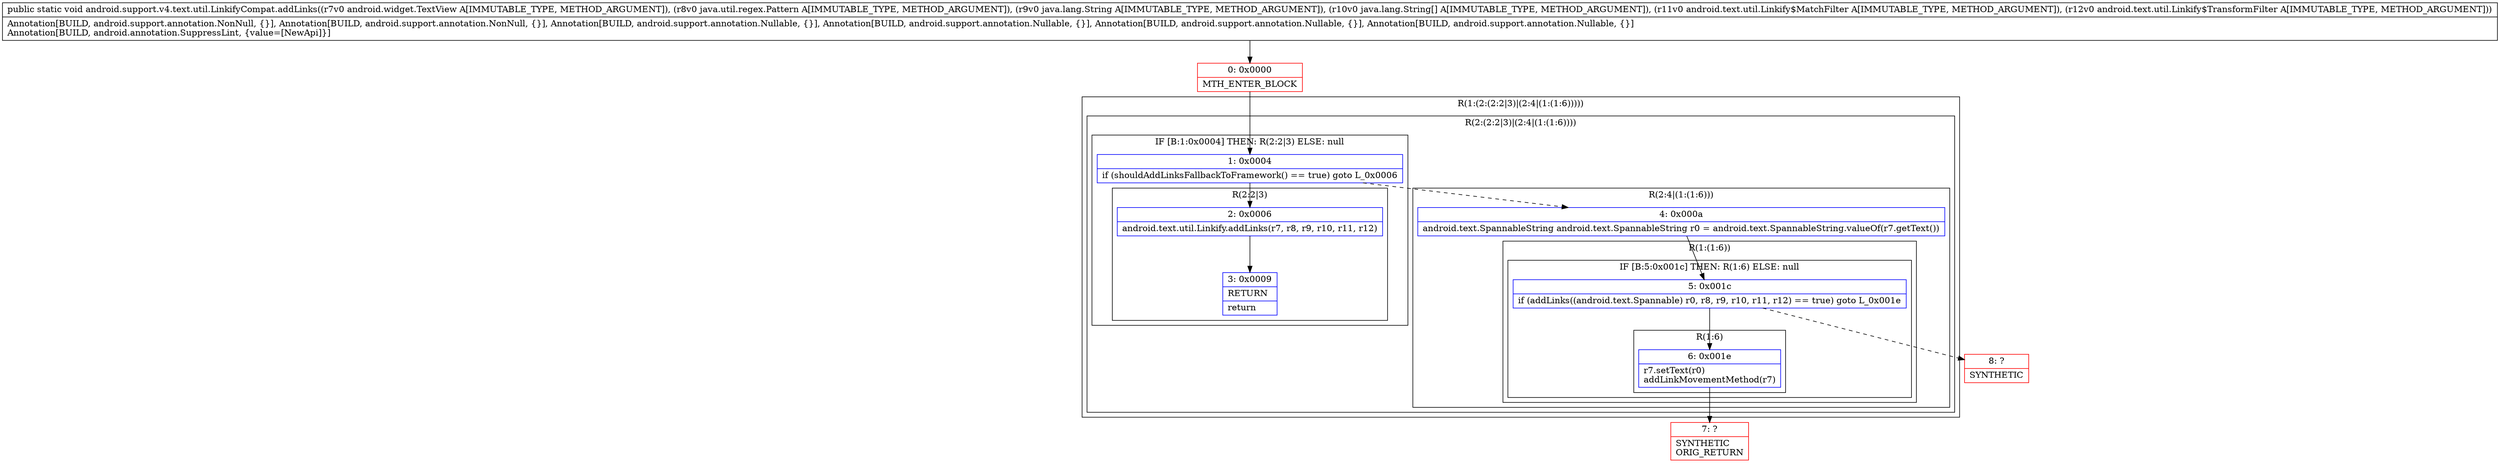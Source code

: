 digraph "CFG forandroid.support.v4.text.util.LinkifyCompat.addLinks(Landroid\/widget\/TextView;Ljava\/util\/regex\/Pattern;Ljava\/lang\/String;[Ljava\/lang\/String;Landroid\/text\/util\/Linkify$MatchFilter;Landroid\/text\/util\/Linkify$TransformFilter;)V" {
subgraph cluster_Region_231711724 {
label = "R(1:(2:(2:2|3)|(2:4|(1:(1:6)))))";
node [shape=record,color=blue];
subgraph cluster_Region_1784567761 {
label = "R(2:(2:2|3)|(2:4|(1:(1:6))))";
node [shape=record,color=blue];
subgraph cluster_IfRegion_1145953475 {
label = "IF [B:1:0x0004] THEN: R(2:2|3) ELSE: null";
node [shape=record,color=blue];
Node_1 [shape=record,label="{1\:\ 0x0004|if (shouldAddLinksFallbackToFramework() == true) goto L_0x0006\l}"];
subgraph cluster_Region_801946393 {
label = "R(2:2|3)";
node [shape=record,color=blue];
Node_2 [shape=record,label="{2\:\ 0x0006|android.text.util.Linkify.addLinks(r7, r8, r9, r10, r11, r12)\l}"];
Node_3 [shape=record,label="{3\:\ 0x0009|RETURN\l|return\l}"];
}
}
subgraph cluster_Region_355552968 {
label = "R(2:4|(1:(1:6)))";
node [shape=record,color=blue];
Node_4 [shape=record,label="{4\:\ 0x000a|android.text.SpannableString android.text.SpannableString r0 = android.text.SpannableString.valueOf(r7.getText())\l}"];
subgraph cluster_Region_1600957903 {
label = "R(1:(1:6))";
node [shape=record,color=blue];
subgraph cluster_IfRegion_792404855 {
label = "IF [B:5:0x001c] THEN: R(1:6) ELSE: null";
node [shape=record,color=blue];
Node_5 [shape=record,label="{5\:\ 0x001c|if (addLinks((android.text.Spannable) r0, r8, r9, r10, r11, r12) == true) goto L_0x001e\l}"];
subgraph cluster_Region_915796078 {
label = "R(1:6)";
node [shape=record,color=blue];
Node_6 [shape=record,label="{6\:\ 0x001e|r7.setText(r0)\laddLinkMovementMethod(r7)\l}"];
}
}
}
}
}
}
Node_0 [shape=record,color=red,label="{0\:\ 0x0000|MTH_ENTER_BLOCK\l}"];
Node_7 [shape=record,color=red,label="{7\:\ ?|SYNTHETIC\lORIG_RETURN\l}"];
Node_8 [shape=record,color=red,label="{8\:\ ?|SYNTHETIC\l}"];
MethodNode[shape=record,label="{public static void android.support.v4.text.util.LinkifyCompat.addLinks((r7v0 android.widget.TextView A[IMMUTABLE_TYPE, METHOD_ARGUMENT]), (r8v0 java.util.regex.Pattern A[IMMUTABLE_TYPE, METHOD_ARGUMENT]), (r9v0 java.lang.String A[IMMUTABLE_TYPE, METHOD_ARGUMENT]), (r10v0 java.lang.String[] A[IMMUTABLE_TYPE, METHOD_ARGUMENT]), (r11v0 android.text.util.Linkify$MatchFilter A[IMMUTABLE_TYPE, METHOD_ARGUMENT]), (r12v0 android.text.util.Linkify$TransformFilter A[IMMUTABLE_TYPE, METHOD_ARGUMENT]))  | Annotation[BUILD, android.support.annotation.NonNull, \{\}], Annotation[BUILD, android.support.annotation.NonNull, \{\}], Annotation[BUILD, android.support.annotation.Nullable, \{\}], Annotation[BUILD, android.support.annotation.Nullable, \{\}], Annotation[BUILD, android.support.annotation.Nullable, \{\}], Annotation[BUILD, android.support.annotation.Nullable, \{\}]\lAnnotation[BUILD, android.annotation.SuppressLint, \{value=[NewApi]\}]\l}"];
MethodNode -> Node_0;
Node_1 -> Node_2;
Node_1 -> Node_4[style=dashed];
Node_2 -> Node_3;
Node_4 -> Node_5;
Node_5 -> Node_6;
Node_5 -> Node_8[style=dashed];
Node_6 -> Node_7;
Node_0 -> Node_1;
}


